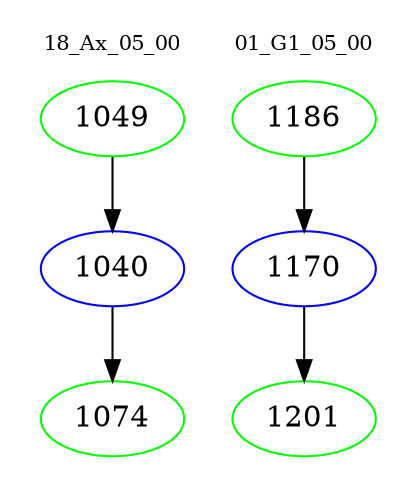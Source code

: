 digraph{
subgraph cluster_0 {
color = white
label = "18_Ax_05_00";
fontsize=10;
T0_1049 [label="1049", color="green"]
T0_1049 -> T0_1040 [color="black"]
T0_1040 [label="1040", color="blue"]
T0_1040 -> T0_1074 [color="black"]
T0_1074 [label="1074", color="green"]
}
subgraph cluster_1 {
color = white
label = "01_G1_05_00";
fontsize=10;
T1_1186 [label="1186", color="green"]
T1_1186 -> T1_1170 [color="black"]
T1_1170 [label="1170", color="blue"]
T1_1170 -> T1_1201 [color="black"]
T1_1201 [label="1201", color="green"]
}
}
